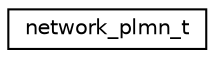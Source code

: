 digraph "Graphical Class Hierarchy"
{
 // LATEX_PDF_SIZE
  edge [fontname="Helvetica",fontsize="10",labelfontname="Helvetica",labelfontsize="10"];
  node [fontname="Helvetica",fontsize="10",shape=record];
  rankdir="LR";
  Node0 [label="network_plmn_t",height=0.2,width=0.4,color="black", fillcolor="white", style="filled",URL="$structnetwork__plmn__t.html",tooltip=" "];
}
